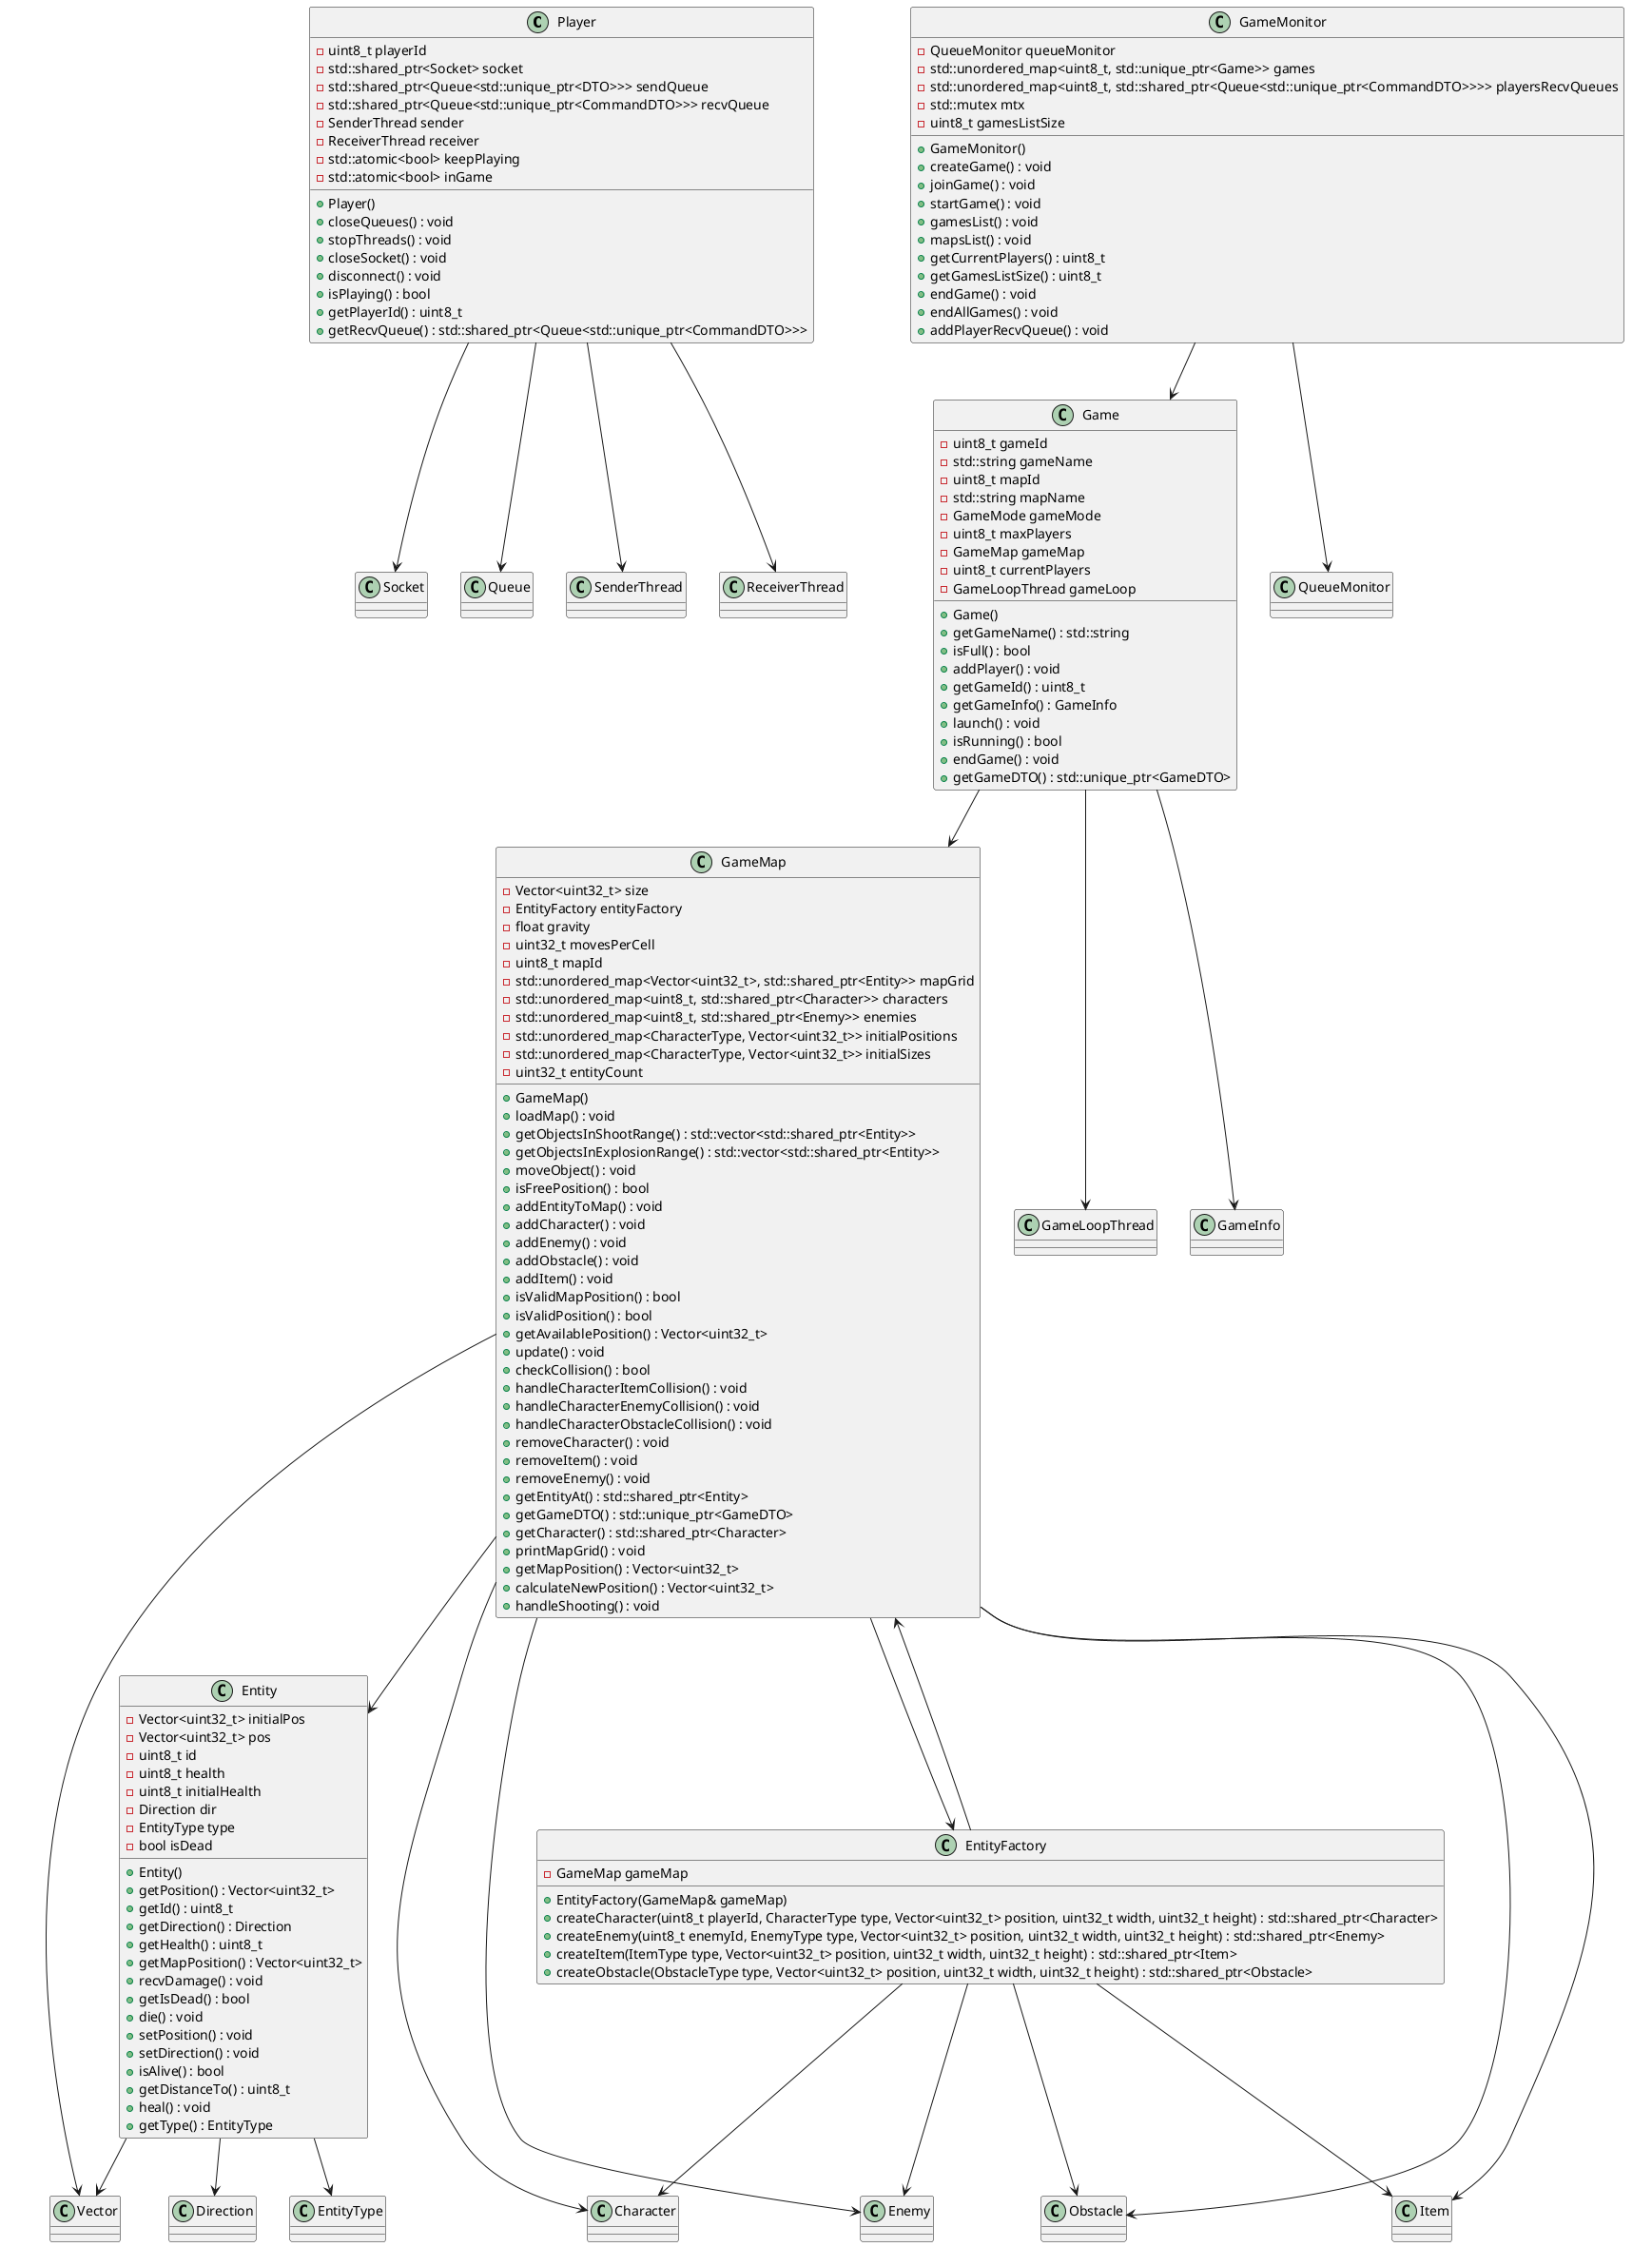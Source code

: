 @startuml Server Game Classes
class Player {
    - uint8_t playerId
    - std::shared_ptr<Socket> socket
    - std::shared_ptr<Queue<std::unique_ptr<DTO>>> sendQueue
    - std::shared_ptr<Queue<std::unique_ptr<CommandDTO>>> recvQueue
    - SenderThread sender
    - ReceiverThread receiver
    - std::atomic<bool> keepPlaying
    - std::atomic<bool> inGame
    + Player()
    + closeQueues() : void
    + stopThreads() : void
    + closeSocket() : void
    + disconnect() : void
    + isPlaying() : bool
    + getPlayerId() : uint8_t
    + getRecvQueue() : std::shared_ptr<Queue<std::unique_ptr<CommandDTO>>>
}

class GameMonitor {
    - QueueMonitor queueMonitor
    - std::unordered_map<uint8_t, std::unique_ptr<Game>> games
    - std::unordered_map<uint8_t, std::shared_ptr<Queue<std::unique_ptr<CommandDTO>>>> playersRecvQueues
    - std::mutex mtx
    - uint8_t gamesListSize
    + GameMonitor()
    + createGame() : void
    + joinGame() : void
    + startGame() : void
    + gamesList() : void
    + mapsList() : void
    + getCurrentPlayers() : uint8_t
    + getGamesListSize() : uint8_t
    + endGame() : void
    + endAllGames() : void
    + addPlayerRecvQueue() : void
}

class GameMap {
    - Vector<uint32_t> size
    - EntityFactory entityFactory
    - float gravity
    - uint32_t movesPerCell
    - uint8_t mapId
    - std::unordered_map<Vector<uint32_t>, std::shared_ptr<Entity>> mapGrid
    - std::unordered_map<uint8_t, std::shared_ptr<Character>> characters
    - std::unordered_map<uint8_t, std::shared_ptr<Enemy>> enemies
    - std::unordered_map<CharacterType, Vector<uint32_t>> initialPositions
    - std::unordered_map<CharacterType, Vector<uint32_t>> initialSizes
    - uint32_t entityCount
    + GameMap()
    + loadMap() : void
    + getObjectsInShootRange() : std::vector<std::shared_ptr<Entity>>
    + getObjectsInExplosionRange() : std::vector<std::shared_ptr<Entity>>
    + moveObject() : void
    + isFreePosition() : bool
    + addEntityToMap() : void
    + addCharacter() : void
    + addEnemy() : void
    + addObstacle() : void
    + addItem() : void
    + isValidMapPosition() : bool
    + isValidPosition() : bool
    + getAvailablePosition() : Vector<uint32_t>
    + update() : void
    + checkCollision() : bool
    + handleCharacterItemCollision() : void
    + handleCharacterEnemyCollision() : void
    + handleCharacterObstacleCollision() : void
    + removeCharacter() : void
    + removeItem() : void
    + removeEnemy() : void
    + getEntityAt() : std::shared_ptr<Entity>
    + getGameDTO() : std::unique_ptr<GameDTO>
    + getCharacter() : std::shared_ptr<Character>
    + printMapGrid() : void
    + getMapPosition() : Vector<uint32_t>
    + calculateNewPosition() : Vector<uint32_t>
    + handleShooting() : void
}

class Game {
    - uint8_t gameId
    - std::string gameName
    - uint8_t mapId
    - std::string mapName
    - GameMode gameMode
    - uint8_t maxPlayers
    - GameMap gameMap
    - uint8_t currentPlayers
    - GameLoopThread gameLoop
    + Game()
    + getGameName() : std::string
    + isFull() : bool
    + addPlayer() : void
    + getGameId() : uint8_t
    + getGameInfo() : GameInfo
    + launch() : void
    + isRunning() : bool
    + endGame() : void
    + getGameDTO() : std::unique_ptr<GameDTO>
}

class Entity {
    - Vector<uint32_t> initialPos
    - Vector<uint32_t> pos
    - uint8_t id
    - uint8_t health
    - uint8_t initialHealth
    - Direction dir
    - EntityType type
    - bool isDead
    + Entity()
    + getPosition() : Vector<uint32_t>
    + getId() : uint8_t
    + getDirection() : Direction
    + getHealth() : uint8_t
    + getMapPosition() : Vector<uint32_t>
    + recvDamage() : void
    + getIsDead() : bool
    + die() : void
    + setPosition() : void
    + setDirection() : void
    + isAlive() : bool
    + getDistanceTo() : uint8_t
    + heal() : void
    + getType() : EntityType
}

class EntityFactory {
    - GameMap gameMap
    + EntityFactory(GameMap& gameMap)
    + createCharacter(uint8_t playerId, CharacterType type, Vector<uint32_t> position, uint32_t width, uint32_t height) : std::shared_ptr<Character>
    + createEnemy(uint8_t enemyId, EnemyType type, Vector<uint32_t> position, uint32_t width, uint32_t height) : std::shared_ptr<Enemy>
    + createItem(ItemType type, Vector<uint32_t> position, uint32_t width, uint32_t height) : std::shared_ptr<Item>
    + createObstacle(ObstacleType type, Vector<uint32_t> position, uint32_t width, uint32_t height) : std::shared_ptr<Obstacle>
}

Player --> Socket
Player --> Queue
Player --> SenderThread
Player --> ReceiverThread
GameMonitor --> QueueMonitor
GameMonitor --> Game
GameMap --> Vector
GameMap --> EntityFactory
GameMap --> Entity
GameMap --> Character
GameMap --> Enemy
GameMap --> Obstacle
GameMap --> Item
Game --> GameMap
Game --> GameLoopThread
Game --> GameInfo
Entity --> Vector
Entity --> EntityType
Entity --> Direction
EntityFactory --> GameMap
EntityFactory --> Character
EntityFactory --> Enemy
EntityFactory --> Item
EntityFactory --> Obstacle
@enduml